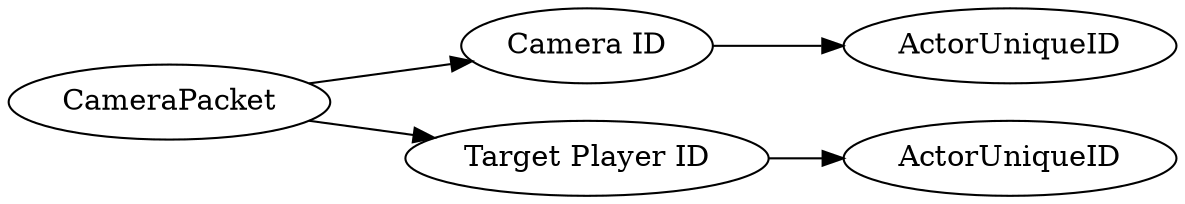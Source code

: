 digraph "CameraPacket" {
rankdir = LR
0
0 -> 1
1 -> 2
0 -> 3
3 -> 4

0 [label="CameraPacket",comment="name: \"CameraPacket\", typeName: \"\", id: 0, branchId: 73, recurseId: -1, attributes: 0, notes: \"\""];
1 [label="Camera ID",comment="name: \"Camera ID\", typeName: \"ActorUniqueID\", id: 1, branchId: 0, recurseId: -1, attributes: 256, notes: \"\""];
2 [label="ActorUniqueID",comment="name: \"ActorUniqueID\", typeName: \"\", id: 2, branchId: 0, recurseId: -1, attributes: 512, notes: \"\""];
3 [label="Target Player ID",comment="name: \"Target Player ID\", typeName: \"ActorUniqueID\", id: 3, branchId: 0, recurseId: -1, attributes: 256, notes: \"\""];
4 [label="ActorUniqueID",comment="name: \"ActorUniqueID\", typeName: \"\", id: 4, branchId: 0, recurseId: -1, attributes: 512, notes: \"\""];
{ rank = max;2;4}

}
